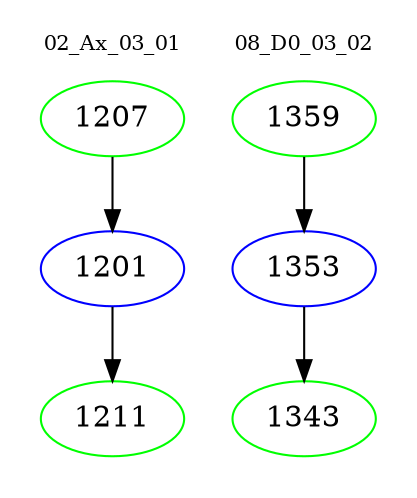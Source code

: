 digraph{
subgraph cluster_0 {
color = white
label = "02_Ax_03_01";
fontsize=10;
T0_1207 [label="1207", color="green"]
T0_1207 -> T0_1201 [color="black"]
T0_1201 [label="1201", color="blue"]
T0_1201 -> T0_1211 [color="black"]
T0_1211 [label="1211", color="green"]
}
subgraph cluster_1 {
color = white
label = "08_D0_03_02";
fontsize=10;
T1_1359 [label="1359", color="green"]
T1_1359 -> T1_1353 [color="black"]
T1_1353 [label="1353", color="blue"]
T1_1353 -> T1_1343 [color="black"]
T1_1343 [label="1343", color="green"]
}
}
